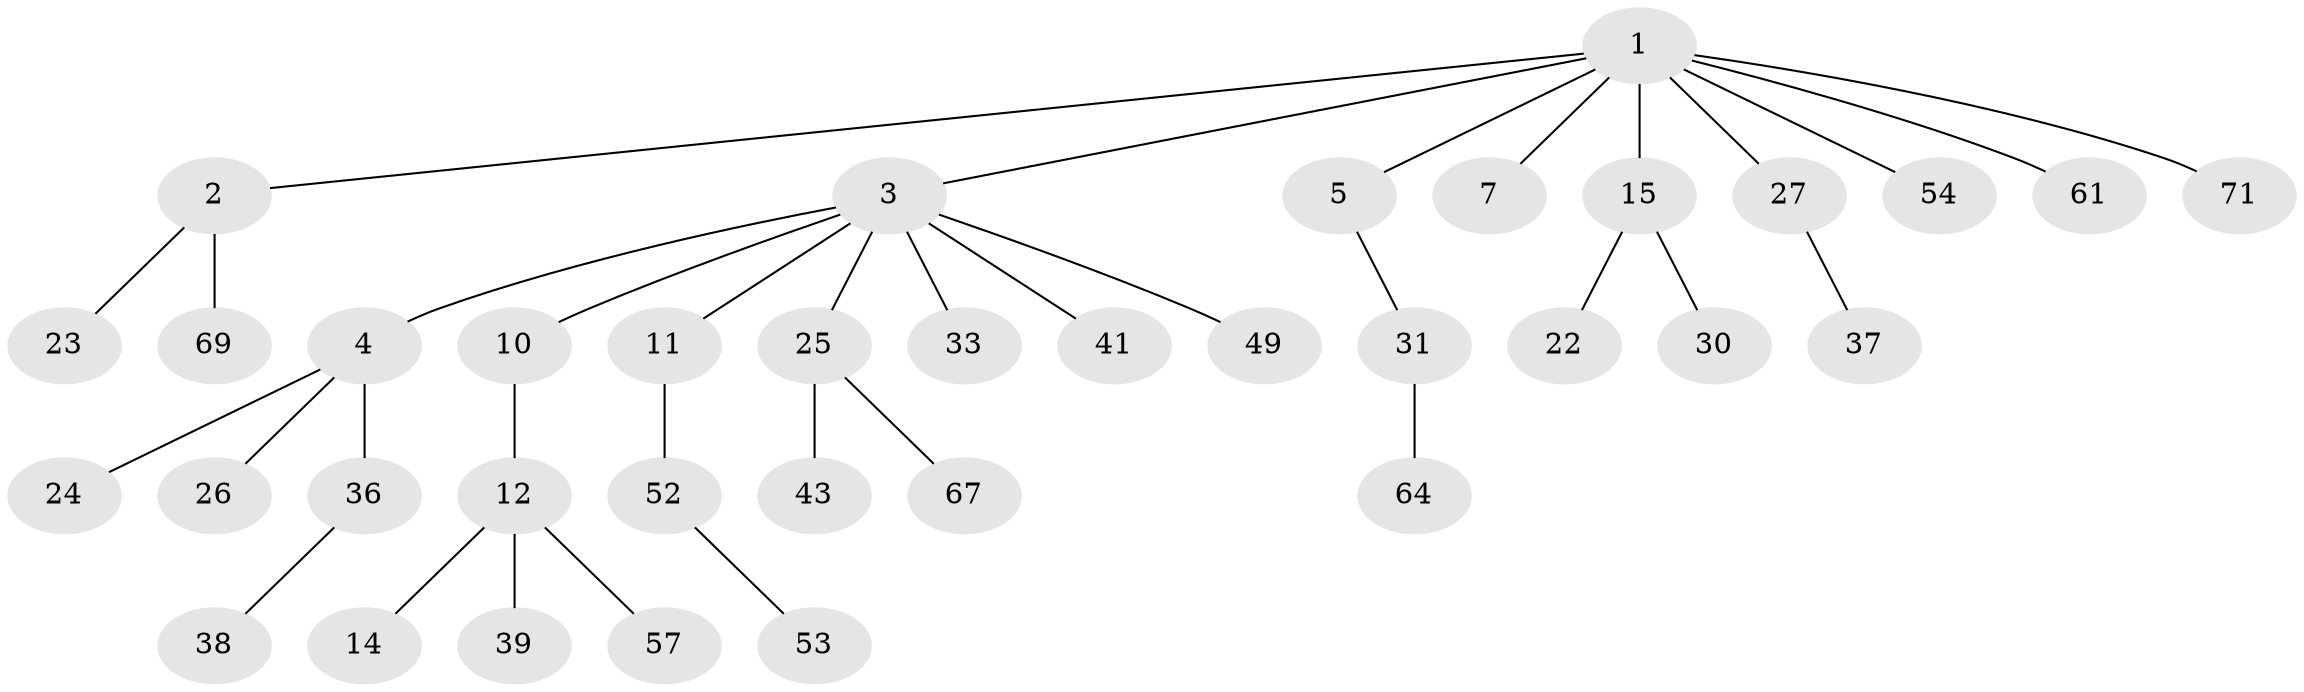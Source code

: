 // original degree distribution, {9: 0.013888888888888888, 3: 0.1527777777777778, 6: 0.013888888888888888, 4: 0.027777777777777776, 2: 0.2916666666666667, 5: 0.027777777777777776, 1: 0.4722222222222222}
// Generated by graph-tools (version 1.1) at 2025/15/03/09/25 04:15:22]
// undirected, 36 vertices, 35 edges
graph export_dot {
graph [start="1"]
  node [color=gray90,style=filled];
  1;
  2;
  3 [super="+16+18+6"];
  4 [super="+50+9"];
  5 [super="+58+65"];
  7 [super="+17"];
  10 [super="+62"];
  11 [super="+20+40"];
  12 [super="+19"];
  14;
  15;
  22 [super="+42+47"];
  23 [super="+32"];
  24;
  25;
  26;
  27;
  30;
  31;
  33 [super="+66"];
  36;
  37;
  38;
  39 [super="+48"];
  41;
  43 [super="+70"];
  49 [super="+60"];
  52;
  53 [super="+72"];
  54;
  57;
  61;
  64;
  67;
  69;
  71;
  1 -- 2;
  1 -- 3;
  1 -- 5;
  1 -- 7;
  1 -- 15;
  1 -- 27;
  1 -- 54;
  1 -- 61;
  1 -- 71;
  2 -- 23;
  2 -- 69;
  3 -- 4;
  3 -- 25;
  3 -- 49;
  3 -- 33;
  3 -- 41;
  3 -- 10;
  3 -- 11;
  4 -- 24;
  4 -- 26;
  4 -- 36;
  5 -- 31;
  10 -- 12;
  11 -- 52;
  12 -- 14;
  12 -- 39;
  12 -- 57;
  15 -- 22;
  15 -- 30;
  25 -- 43;
  25 -- 67;
  27 -- 37;
  31 -- 64;
  36 -- 38;
  52 -- 53;
}
